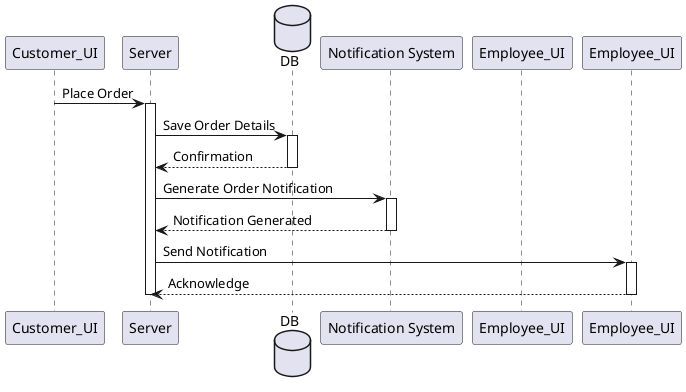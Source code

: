 @startuml
participant Customer_UI as Customer
participant Server
database DB
participant "Notification System" as NS
participant Employee_UI as Employee

Customer -> Server : Place Order
activate Server

Server -> DB : Save Order Details
activate DB
DB --> Server : Confirmation
deactivate DB

Server -> NS : Generate Order Notification
activate NS
NS --> Server : Notification Generated
deactivate NS

Server -> Employee_UI : Send Notification
activate Employee_UI
Employee_UI --> Server : Acknowledge
deactivate Employee_UI

deactivate Server
@enduml